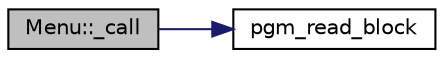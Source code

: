 digraph "Menu::_call"
{
 // INTERACTIVE_SVG=YES
  edge [fontname="Helvetica",fontsize="10",labelfontname="Helvetica",labelfontsize="10"];
  node [fontname="Helvetica",fontsize="10",shape=record];
  rankdir="LR";
  Node1 [label="Menu::_call",height=0.2,width=0.4,color="black", fillcolor="grey75", style="filled", fontcolor="black"];
  Node1 -> Node2 [color="midnightblue",fontsize="10",style="solid",fontname="Helvetica"];
  Node2 [label="pgm_read_block",height=0.2,width=0.4,color="black", fillcolor="white", style="filled",URL="$AP__Progmem_8h.html#a9c77f16963784a048b2f84a7e9521117"];
}
